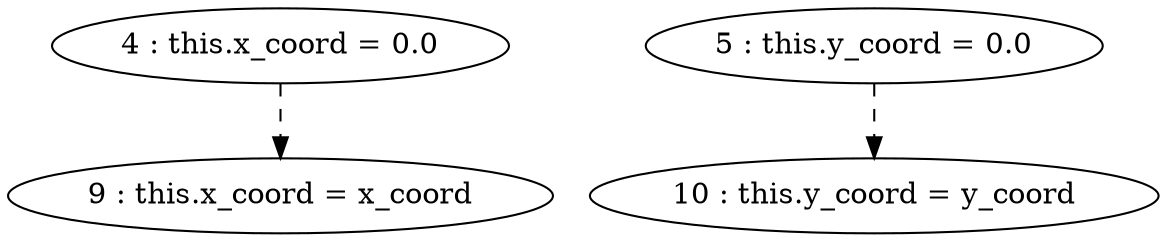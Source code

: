digraph G {
"4 : this.x_coord = 0.0"
"4 : this.x_coord = 0.0" -> "9 : this.x_coord = x_coord" [style=dashed]
"5 : this.y_coord = 0.0"
"5 : this.y_coord = 0.0" -> "10 : this.y_coord = y_coord" [style=dashed]
"9 : this.x_coord = x_coord"
"10 : this.y_coord = y_coord"
}